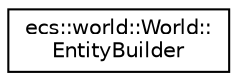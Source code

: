 digraph "Graphical Class Hierarchy"
{
 // LATEX_PDF_SIZE
  edge [fontname="Helvetica",fontsize="10",labelfontname="Helvetica",labelfontsize="10"];
  node [fontname="Helvetica",fontsize="10",shape=record];
  rankdir="LR";
  Node0 [label="ecs::world::World::\lEntityBuilder",height=0.2,width=0.4,color="black", fillcolor="white", style="filled",URL="$classecs_1_1world_1_1_world_1_1_entity_builder.html",tooltip="EntityBuilder is a builder class which constructs an entity with components."];
}
